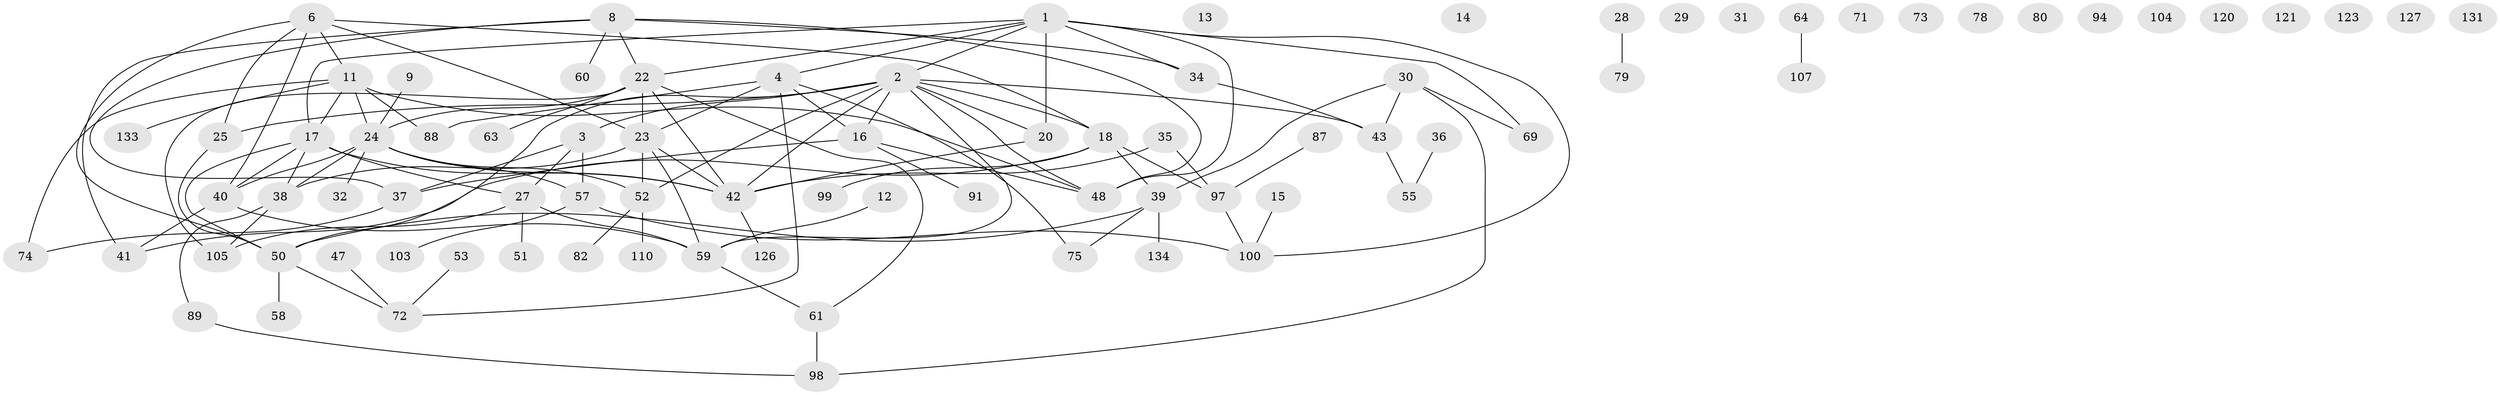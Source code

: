 // original degree distribution, {3: 0.24817518248175183, 4: 0.1386861313868613, 2: 0.1678832116788321, 1: 0.21897810218978103, 6: 0.058394160583941604, 0: 0.10948905109489052, 5: 0.043795620437956206, 8: 0.014598540145985401}
// Generated by graph-tools (version 1.1) at 2025/16/03/04/25 18:16:38]
// undirected, 82 vertices, 115 edges
graph export_dot {
graph [start="1"]
  node [color=gray90,style=filled];
  1 [super="+7+10+5"];
  2 [super="+101+44"];
  3;
  4 [super="+76+49"];
  6 [super="+106"];
  8 [super="+33"];
  9;
  11 [super="+112"];
  12;
  13;
  14;
  15;
  16 [super="+111"];
  17 [super="+70"];
  18 [super="+54"];
  20;
  22 [super="+45"];
  23 [super="+26+65"];
  24 [super="+46+81+122"];
  25;
  27 [super="+90+117"];
  28 [super="+102"];
  29;
  30 [super="+119"];
  31;
  32;
  34 [super="+56"];
  35;
  36 [super="+67"];
  37;
  38 [super="+108+116"];
  39 [super="+92"];
  40 [super="+77+66"];
  41;
  42 [super="+93"];
  43;
  47;
  48 [super="+85"];
  50 [super="+96+113"];
  51;
  52 [super="+95+62"];
  53;
  55;
  57;
  58;
  59 [super="+68"];
  60;
  61 [super="+118"];
  63;
  64;
  69;
  71;
  72 [super="+135"];
  73;
  74 [super="+83"];
  75;
  78;
  79;
  80;
  82;
  87;
  88 [super="+128"];
  89;
  91;
  94;
  97;
  98 [super="+109"];
  99;
  100;
  103;
  104;
  105;
  107;
  110;
  120;
  121;
  123;
  126;
  127;
  131;
  133;
  134;
  1 -- 69;
  1 -- 17;
  1 -- 4;
  1 -- 100;
  1 -- 20;
  1 -- 22;
  1 -- 48;
  1 -- 2;
  1 -- 34;
  2 -- 3;
  2 -- 43;
  2 -- 48;
  2 -- 50;
  2 -- 20;
  2 -- 25;
  2 -- 52;
  2 -- 42;
  2 -- 59;
  2 -- 18;
  2 -- 16;
  3 -- 37;
  3 -- 57;
  3 -- 27;
  4 -- 75;
  4 -- 72;
  4 -- 88;
  4 -- 23;
  4 -- 16;
  6 -- 11;
  6 -- 25;
  6 -- 18;
  6 -- 50;
  6 -- 40;
  6 -- 23;
  8 -- 60;
  8 -- 22;
  8 -- 37;
  8 -- 41;
  8 -- 48;
  8 -- 34;
  9 -- 24;
  11 -- 24;
  11 -- 48;
  11 -- 17;
  11 -- 133;
  11 -- 88;
  11 -- 74;
  12 -- 59;
  15 -- 100;
  16 -- 37 [weight=2];
  16 -- 48;
  16 -- 91;
  17 -- 27;
  17 -- 50;
  17 -- 38 [weight=2];
  17 -- 42;
  17 -- 40;
  18 -- 41;
  18 -- 99;
  18 -- 97;
  18 -- 39;
  20 -- 42;
  22 -- 105;
  22 -- 42;
  22 -- 61;
  22 -- 63;
  22 -- 24;
  22 -- 23;
  23 -- 52;
  23 -- 59 [weight=2];
  23 -- 42;
  23 -- 38;
  24 -- 52 [weight=2];
  24 -- 32;
  24 -- 57;
  24 -- 42;
  24 -- 38;
  24 -- 40;
  25 -- 50;
  27 -- 105;
  27 -- 51;
  27 -- 59;
  28 -- 79;
  30 -- 43;
  30 -- 69;
  30 -- 39;
  30 -- 98;
  34 -- 43;
  35 -- 97;
  35 -- 42;
  36 -- 55;
  37 -- 74;
  38 -- 89;
  38 -- 105;
  39 -- 75;
  39 -- 50;
  39 -- 134;
  40 -- 41;
  40 -- 59;
  42 -- 126;
  43 -- 55;
  47 -- 72;
  50 -- 72;
  50 -- 58;
  52 -- 82;
  52 -- 110;
  53 -- 72;
  57 -- 100;
  57 -- 103;
  59 -- 61;
  61 -- 98;
  64 -- 107;
  87 -- 97;
  89 -- 98;
  97 -- 100;
}
